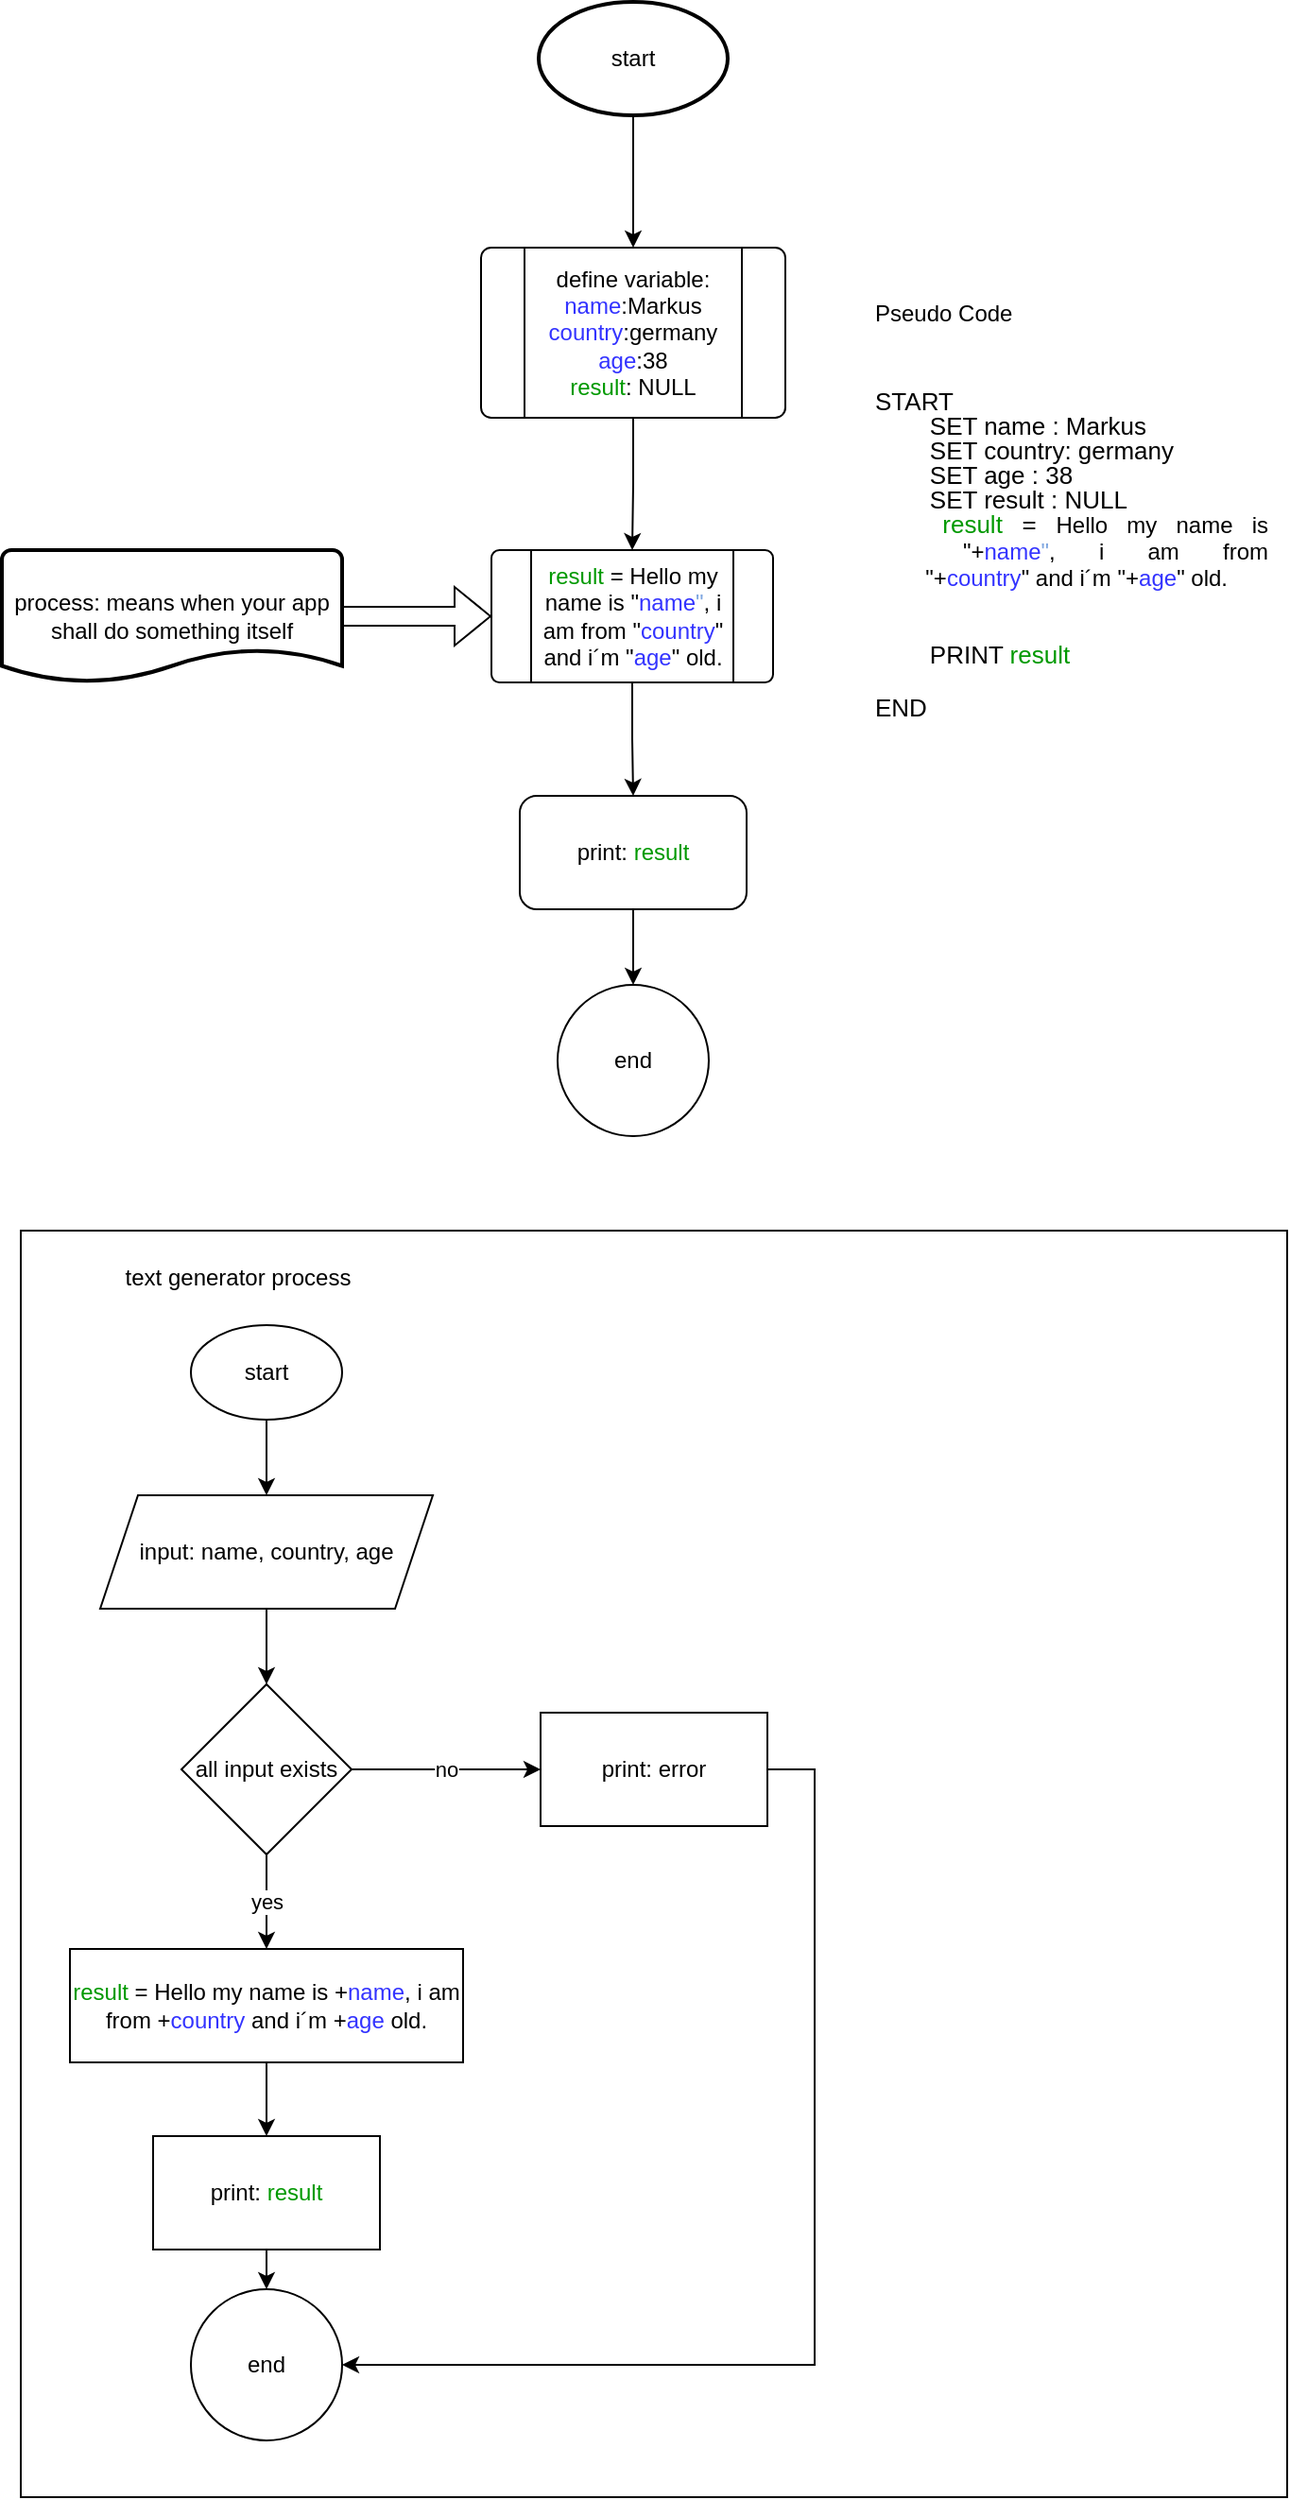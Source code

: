 <mxfile version="28.1.2">
  <diagram name="Seite-1" id="5c7HCJ0KsOnFXkgonr8n">
    <mxGraphModel dx="983" dy="580" grid="1" gridSize="10" guides="1" tooltips="1" connect="1" arrows="1" fold="1" page="1" pageScale="1" pageWidth="827" pageHeight="1169" math="0" shadow="0">
      <root>
        <mxCell id="0" />
        <mxCell id="1" parent="0" />
        <mxCell id="FLNs1Q71Qrn9vDn5VVuS-6" value="" style="edgeStyle=orthogonalEdgeStyle;rounded=0;orthogonalLoop=1;jettySize=auto;html=1;" edge="1" parent="1" source="FLNs1Q71Qrn9vDn5VVuS-2" target="FLNs1Q71Qrn9vDn5VVuS-3">
          <mxGeometry relative="1" as="geometry" />
        </mxCell>
        <mxCell id="FLNs1Q71Qrn9vDn5VVuS-2" value="start" style="strokeWidth=2;html=1;shape=mxgraph.flowchart.start_1;whiteSpace=wrap;" vertex="1" parent="1">
          <mxGeometry x="364" y="40" width="100" height="60" as="geometry" />
        </mxCell>
        <mxCell id="FLNs1Q71Qrn9vDn5VVuS-7" value="" style="edgeStyle=orthogonalEdgeStyle;rounded=0;orthogonalLoop=1;jettySize=auto;html=1;" edge="1" parent="1" source="FLNs1Q71Qrn9vDn5VVuS-3" target="FLNs1Q71Qrn9vDn5VVuS-4">
          <mxGeometry relative="1" as="geometry" />
        </mxCell>
        <mxCell id="FLNs1Q71Qrn9vDn5VVuS-3" value="define variable:&lt;div&gt;&lt;font style=&quot;color: rgb(51, 51, 255);&quot;&gt;name&lt;/font&gt;:Markus&lt;/div&gt;&lt;div&gt;&lt;font style=&quot;color: rgb(51, 51, 255);&quot;&gt;country&lt;/font&gt;:germany&lt;/div&gt;&lt;div&gt;&lt;font style=&quot;color: rgb(51, 51, 255);&quot;&gt;age&lt;/font&gt;:38&lt;br&gt;&lt;font style=&quot;color: rgb(0, 153, 0);&quot;&gt;result&lt;/font&gt;: NULL&lt;/div&gt;" style="verticalLabelPosition=middle;verticalAlign=middle;html=1;shape=process;whiteSpace=wrap;rounded=1;size=0.14;arcSize=6;labelPosition=center;align=center;" vertex="1" parent="1">
          <mxGeometry x="333.5" y="170" width="161" height="90" as="geometry" />
        </mxCell>
        <mxCell id="FLNs1Q71Qrn9vDn5VVuS-11" style="edgeStyle=orthogonalEdgeStyle;rounded=0;orthogonalLoop=1;jettySize=auto;html=1;entryX=0.5;entryY=0;entryDx=0;entryDy=0;" edge="1" parent="1" source="FLNs1Q71Qrn9vDn5VVuS-4" target="FLNs1Q71Qrn9vDn5VVuS-9">
          <mxGeometry relative="1" as="geometry" />
        </mxCell>
        <mxCell id="FLNs1Q71Qrn9vDn5VVuS-4" value="&lt;font style=&quot;color: rgb(0, 153, 0);&quot;&gt;result&lt;/font&gt; = Hello my name is &quot;&lt;font style=&quot;color: rgb(51, 51, 255);&quot;&gt;name&lt;/font&gt;&lt;font style=&quot;color: rgb(126, 166, 224);&quot;&gt;&quot;&lt;/font&gt;, i am from &quot;&lt;font style=&quot;color: rgb(51, 51, 255);&quot;&gt;country&lt;/font&gt;&quot; and i´m &quot;&lt;font style=&quot;color: rgb(51, 51, 255);&quot;&gt;age&lt;/font&gt;&quot; old." style="verticalLabelPosition=middle;verticalAlign=middle;html=1;shape=process;whiteSpace=wrap;rounded=1;size=0.14;arcSize=6;labelPosition=center;align=center;" vertex="1" parent="1">
          <mxGeometry x="339" y="330" width="149" height="70" as="geometry" />
        </mxCell>
        <mxCell id="FLNs1Q71Qrn9vDn5VVuS-8" value="process: means when your app shall do something itself" style="strokeWidth=2;html=1;shape=mxgraph.flowchart.document2;whiteSpace=wrap;size=0.25;" vertex="1" parent="1">
          <mxGeometry x="80" y="330" width="180" height="70" as="geometry" />
        </mxCell>
        <mxCell id="FLNs1Q71Qrn9vDn5VVuS-12" style="edgeStyle=orthogonalEdgeStyle;rounded=0;orthogonalLoop=1;jettySize=auto;html=1;entryX=0.5;entryY=0;entryDx=0;entryDy=0;" edge="1" parent="1" source="FLNs1Q71Qrn9vDn5VVuS-9" target="FLNs1Q71Qrn9vDn5VVuS-10">
          <mxGeometry relative="1" as="geometry" />
        </mxCell>
        <mxCell id="FLNs1Q71Qrn9vDn5VVuS-9" value="print: &lt;font style=&quot;color: rgb(0, 153, 0);&quot;&gt;result&lt;/font&gt;" style="rounded=1;whiteSpace=wrap;html=1;" vertex="1" parent="1">
          <mxGeometry x="354" y="460" width="120" height="60" as="geometry" />
        </mxCell>
        <mxCell id="FLNs1Q71Qrn9vDn5VVuS-10" value="end" style="ellipse;whiteSpace=wrap;html=1;aspect=fixed;" vertex="1" parent="1">
          <mxGeometry x="374" y="560" width="80" height="80" as="geometry" />
        </mxCell>
        <mxCell id="FLNs1Q71Qrn9vDn5VVuS-13" value="" style="whiteSpace=wrap;html=1;aspect=fixed;" vertex="1" parent="1">
          <mxGeometry x="90" y="690" width="670" height="670" as="geometry" />
        </mxCell>
        <mxCell id="FLNs1Q71Qrn9vDn5VVuS-14" value="text generator process" style="text;html=1;align=center;verticalAlign=middle;whiteSpace=wrap;rounded=0;" vertex="1" parent="1">
          <mxGeometry x="110" y="700" width="190" height="30" as="geometry" />
        </mxCell>
        <mxCell id="FLNs1Q71Qrn9vDn5VVuS-26" value="" style="edgeStyle=orthogonalEdgeStyle;rounded=0;orthogonalLoop=1;jettySize=auto;html=1;" edge="1" parent="1" source="FLNs1Q71Qrn9vDn5VVuS-15" target="FLNs1Q71Qrn9vDn5VVuS-17">
          <mxGeometry relative="1" as="geometry" />
        </mxCell>
        <mxCell id="FLNs1Q71Qrn9vDn5VVuS-15" value="start" style="ellipse;whiteSpace=wrap;html=1;" vertex="1" parent="1">
          <mxGeometry x="180" y="740" width="80" height="50" as="geometry" />
        </mxCell>
        <mxCell id="FLNs1Q71Qrn9vDn5VVuS-27" value="" style="edgeStyle=orthogonalEdgeStyle;rounded=0;orthogonalLoop=1;jettySize=auto;html=1;" edge="1" parent="1" source="FLNs1Q71Qrn9vDn5VVuS-17" target="FLNs1Q71Qrn9vDn5VVuS-19">
          <mxGeometry relative="1" as="geometry" />
        </mxCell>
        <mxCell id="FLNs1Q71Qrn9vDn5VVuS-17" value="input: name, country, age" style="shape=parallelogram;perimeter=parallelogramPerimeter;whiteSpace=wrap;html=1;fixedSize=1;" vertex="1" parent="1">
          <mxGeometry x="132" y="830" width="176" height="60" as="geometry" />
        </mxCell>
        <mxCell id="FLNs1Q71Qrn9vDn5VVuS-28" value="no" style="edgeStyle=orthogonalEdgeStyle;rounded=0;orthogonalLoop=1;jettySize=auto;html=1;" edge="1" parent="1" source="FLNs1Q71Qrn9vDn5VVuS-19" target="FLNs1Q71Qrn9vDn5VVuS-22">
          <mxGeometry relative="1" as="geometry" />
        </mxCell>
        <mxCell id="FLNs1Q71Qrn9vDn5VVuS-30" value="yes" style="edgeStyle=orthogonalEdgeStyle;rounded=0;orthogonalLoop=1;jettySize=auto;html=1;" edge="1" parent="1" source="FLNs1Q71Qrn9vDn5VVuS-19" target="FLNs1Q71Qrn9vDn5VVuS-21">
          <mxGeometry relative="1" as="geometry" />
        </mxCell>
        <mxCell id="FLNs1Q71Qrn9vDn5VVuS-19" value="all input exists" style="rhombus;whiteSpace=wrap;html=1;" vertex="1" parent="1">
          <mxGeometry x="175" y="930" width="90" height="90" as="geometry" />
        </mxCell>
        <mxCell id="FLNs1Q71Qrn9vDn5VVuS-31" value="" style="edgeStyle=orthogonalEdgeStyle;rounded=0;orthogonalLoop=1;jettySize=auto;html=1;" edge="1" parent="1" source="FLNs1Q71Qrn9vDn5VVuS-21" target="FLNs1Q71Qrn9vDn5VVuS-24">
          <mxGeometry relative="1" as="geometry" />
        </mxCell>
        <mxCell id="FLNs1Q71Qrn9vDn5VVuS-21" value="&lt;div&gt;&lt;font style=&quot;color: rgb(0, 0, 0);&quot;&gt;&lt;font style=&quot;color: rgb(0, 153, 0);&quot;&gt;result&lt;/font&gt;&amp;nbsp;= Hello my name is +&lt;font style=&quot;color: rgb(51, 51, 255);&quot;&gt;name&lt;/font&gt;, i am from +&lt;font style=&quot;color: rgb(51, 51, 255);&quot;&gt;country&lt;/font&gt;&amp;nbsp;and i´m +&lt;font style=&quot;color: rgb(51, 51, 255);&quot;&gt;age&lt;/font&gt;&amp;nbsp;old.&lt;/font&gt;&lt;/div&gt;" style="rounded=0;whiteSpace=wrap;html=1;" vertex="1" parent="1">
          <mxGeometry x="116" y="1070" width="208" height="60" as="geometry" />
        </mxCell>
        <mxCell id="FLNs1Q71Qrn9vDn5VVuS-29" style="edgeStyle=orthogonalEdgeStyle;rounded=0;orthogonalLoop=1;jettySize=auto;html=1;entryX=1;entryY=0.5;entryDx=0;entryDy=0;" edge="1" parent="1" source="FLNs1Q71Qrn9vDn5VVuS-22" target="FLNs1Q71Qrn9vDn5VVuS-23">
          <mxGeometry relative="1" as="geometry">
            <Array as="points">
              <mxPoint x="510" y="975" />
              <mxPoint x="510" y="1290" />
            </Array>
          </mxGeometry>
        </mxCell>
        <mxCell id="FLNs1Q71Qrn9vDn5VVuS-22" value="print: error" style="rounded=0;whiteSpace=wrap;html=1;" vertex="1" parent="1">
          <mxGeometry x="365" y="945" width="120" height="60" as="geometry" />
        </mxCell>
        <mxCell id="FLNs1Q71Qrn9vDn5VVuS-23" value="end" style="ellipse;whiteSpace=wrap;html=1;aspect=fixed;" vertex="1" parent="1">
          <mxGeometry x="180" y="1250" width="80" height="80" as="geometry" />
        </mxCell>
        <mxCell id="FLNs1Q71Qrn9vDn5VVuS-32" value="" style="edgeStyle=orthogonalEdgeStyle;rounded=0;orthogonalLoop=1;jettySize=auto;html=1;" edge="1" parent="1" source="FLNs1Q71Qrn9vDn5VVuS-24" target="FLNs1Q71Qrn9vDn5VVuS-23">
          <mxGeometry relative="1" as="geometry" />
        </mxCell>
        <mxCell id="FLNs1Q71Qrn9vDn5VVuS-24" value="print: &lt;font style=&quot;color: rgb(0, 153, 0);&quot;&gt;result&lt;/font&gt;" style="rounded=0;whiteSpace=wrap;html=1;" vertex="1" parent="1">
          <mxGeometry x="160" y="1169" width="120" height="60" as="geometry" />
        </mxCell>
        <mxCell id="FLNs1Q71Qrn9vDn5VVuS-25" value="&lt;h1 style=&quot;margin-top: 0px;&quot;&gt;&lt;div style=&quot;text-align: justify;&quot;&gt;&lt;span style=&quot;background-color: transparent; color: light-dark(rgb(0, 0, 0), rgb(255, 255, 255)); font-size: 12px; font-weight: normal;&quot;&gt;Pseudo Code&lt;/span&gt;&lt;/div&gt;&lt;span style=&quot;background-color: transparent;&quot;&gt;&lt;div style=&quot;text-align: justify;&quot;&gt;&lt;span style=&quot;font-weight: 400;&quot;&gt;&lt;br&gt;&lt;/span&gt;&lt;/div&gt;&lt;font style=&quot;font-weight: normal; line-height: 100%; font-size: 13px;&quot; face=&quot;Helvetica&quot;&gt;&lt;div style=&quot;color: light-dark(rgb(0, 0, 0), rgb(255, 255, 255)); text-align: justify;&quot;&gt;&lt;span style=&quot;color: light-dark(rgb(0, 0, 0), rgb(255, 255, 255)); background-color: transparent;&quot;&gt;START&lt;/span&gt;&lt;/div&gt;&lt;span style=&quot;color: light-dark(rgb(0, 0, 0), rgb(255, 255, 255)); white-space: pre;&quot;&gt;&lt;div style=&quot;text-align: justify;&quot;&gt;&lt;span style=&quot;color: light-dark(rgb(0, 0, 0), rgb(255, 255, 255)); background-color: transparent;&quot;&gt;&#x9;&lt;/span&gt;&lt;span style=&quot;color: light-dark(rgb(0, 0, 0), rgb(255, 255, 255)); background-color: transparent; white-space: normal;&quot;&gt;SET name : Markus&lt;/span&gt;&lt;/div&gt;&lt;/span&gt;&lt;span style=&quot;color: light-dark(rgb(0, 0, 0), rgb(255, 255, 255)); white-space: pre;&quot;&gt;&lt;div style=&quot;text-align: justify;&quot;&gt;&lt;span style=&quot;color: light-dark(rgb(0, 0, 0), rgb(255, 255, 255)); background-color: transparent;&quot;&gt;&#x9;&lt;/span&gt;&lt;span style=&quot;color: light-dark(rgb(0, 0, 0), rgb(255, 255, 255)); background-color: transparent; white-space: normal;&quot;&gt;SET country: germany&lt;/span&gt;&lt;/div&gt;&lt;/span&gt;&lt;span style=&quot;color: light-dark(rgb(0, 0, 0), rgb(255, 255, 255)); white-space: pre;&quot;&gt;&lt;div style=&quot;text-align: justify;&quot;&gt;&lt;span style=&quot;color: light-dark(rgb(0, 0, 0), rgb(255, 255, 255)); background-color: transparent;&quot;&gt;&#x9;&lt;/span&gt;&lt;span style=&quot;color: light-dark(rgb(0, 0, 0), rgb(255, 255, 255)); background-color: transparent; white-space: normal;&quot;&gt;SET age : 38&lt;/span&gt;&lt;/div&gt;&lt;/span&gt;&lt;span style=&quot;color: light-dark(rgb(0, 0, 0), rgb(255, 255, 255)); white-space: pre;&quot;&gt;&lt;div style=&quot;text-align: justify;&quot;&gt;&lt;span style=&quot;color: light-dark(rgb(0, 0, 0), rgb(255, 255, 255)); background-color: transparent;&quot;&gt;&#x9;&lt;/span&gt;&lt;span style=&quot;color: light-dark(rgb(0, 0, 0), rgb(255, 255, 255)); background-color: transparent; white-space: normal;&quot;&gt;SET result : NULL&lt;/span&gt;&lt;/div&gt;&lt;/span&gt;&lt;span style=&quot;white-space: pre;&quot;&gt;&lt;div style=&quot;text-align: justify;&quot;&gt;&lt;span style=&quot;background-color: transparent; font-size: 12px; white-space: normal;&quot;&gt;&lt;font style=&quot;line-height: 100%; font-size: 13px;&quot; face=&quot;Helvetica&quot;&gt;&lt;span style=&quot;color: light-dark(rgb(0, 0, 0), rgb(255, 255, 255)); white-space: pre;&quot;&gt;&#x9;&lt;/span&gt;&lt;font style=&quot;color: light-dark(rgb(0, 153, 0), rgb(255, 255, 255));&quot;&gt;result&lt;/font&gt;&lt;/font&gt;&lt;font style=&quot;color: light-dark(rgb(0, 0, 0), rgb(255, 255, 255)); line-height: 100%; font-size: 13px;&quot; face=&quot;Helvetica&quot;&gt; =&amp;nbsp;&lt;/font&gt;&lt;/span&gt;&lt;span style=&quot;color: light-dark(rgb(0, 0, 0), rgb(255, 255, 255)); background-color: transparent; white-space: normal; font-size: 12px; text-align: center;&quot;&gt;Hello my name is &lt;span style=&quot;white-space: pre;&quot;&gt;&#x9;&lt;/span&gt;&quot;+&lt;/span&gt;&lt;font style=&quot;color: rgb(51, 51, 255); background-color: transparent; white-space: normal; font-size: 12px; text-align: center;&quot;&gt;name&lt;/font&gt;&lt;font style=&quot;color: rgb(126, 166, 224); background-color: transparent; white-space: normal; font-size: 12px; text-align: center;&quot;&gt;&quot;&lt;/font&gt;&lt;span style=&quot;color: light-dark(rgb(0, 0, 0), rgb(255, 255, 255)); background-color: transparent; white-space: normal; font-size: 12px; text-align: center;&quot;&gt;, i am from &lt;span style=&quot;white-space: pre;&quot;&gt;&#x9;&lt;/span&gt;&quot;+&lt;/span&gt;&lt;font style=&quot;color: rgb(51, 51, 255); background-color: transparent; white-space: normal; font-size: 12px; text-align: center;&quot;&gt;country&lt;/font&gt;&lt;span style=&quot;color: light-dark(rgb(0, 0, 0), rgb(255, 255, 255)); background-color: transparent; white-space: normal; font-size: 12px; text-align: center;&quot;&gt;&quot; and i´m &quot;+&lt;/span&gt;&lt;font style=&quot;color: rgb(51, 51, 255); background-color: transparent; white-space: normal; font-size: 12px; text-align: center;&quot;&gt;age&lt;/font&gt;&lt;span style=&quot;color: light-dark(rgb(0, 0, 0), rgb(255, 255, 255)); background-color: transparent; white-space: normal; font-size: 12px; text-align: center;&quot;&gt;&quot; old.&lt;/span&gt;&lt;/div&gt;&lt;/span&gt;&lt;/font&gt;&lt;/span&gt;&lt;/h1&gt;&lt;h1 style=&quot;margin-top: 0px;&quot;&gt;&lt;div style=&quot;text-align: justify;&quot;&gt;&lt;span style=&quot;font-size: 13px; background-color: transparent; color: light-dark(rgb(0, 0, 0), rgb(255, 255, 255)); font-weight: normal; white-space: pre;&quot;&gt;&#x9;&lt;/span&gt;&lt;span style=&quot;font-size: 13px; background-color: transparent; color: light-dark(rgb(0, 0, 0), rgb(255, 255, 255)); font-weight: normal;&quot;&gt;PRINT &lt;/span&gt;&lt;span style=&quot;font-size: 13px; background-color: transparent; font-weight: normal;&quot;&gt;&lt;font style=&quot;color: light-dark(rgb(0, 153, 0), rgb(255, 255, 255));&quot;&gt;result&lt;/font&gt;&lt;/span&gt;&lt;/div&gt;&lt;span style=&quot;background-color: transparent; color: light-dark(rgb(0, 0, 0), rgb(255, 255, 255)); font-weight: normal;&quot;&gt;&lt;div style=&quot;text-align: justify;&quot;&gt;&lt;span style=&quot;font-size: 13px; background-color: transparent; color: light-dark(rgb(0, 0, 0), rgb(255, 255, 255));&quot;&gt;END&lt;/span&gt;&lt;/div&gt;&lt;font style=&quot;line-height: 100%; font-size: 13px;&quot; face=&quot;Helvetica&quot;&gt;&lt;br&gt;&lt;/font&gt;&lt;br&gt;&lt;/span&gt;&lt;/h1&gt;" style="text;html=1;whiteSpace=wrap;overflow=hidden;rounded=0;" vertex="1" parent="1">
          <mxGeometry x="540" y="180" width="210" height="270" as="geometry" />
        </mxCell>
        <mxCell id="FLNs1Q71Qrn9vDn5VVuS-33" value="" style="shape=flexArrow;endArrow=classic;html=1;rounded=0;entryX=0;entryY=0.5;entryDx=0;entryDy=0;exitX=1;exitY=0.5;exitDx=0;exitDy=0;exitPerimeter=0;" edge="1" parent="1" source="FLNs1Q71Qrn9vDn5VVuS-8" target="FLNs1Q71Qrn9vDn5VVuS-4">
          <mxGeometry width="50" height="50" relative="1" as="geometry">
            <mxPoint x="270" y="390" as="sourcePoint" />
            <mxPoint x="320" y="340" as="targetPoint" />
          </mxGeometry>
        </mxCell>
      </root>
    </mxGraphModel>
  </diagram>
</mxfile>
